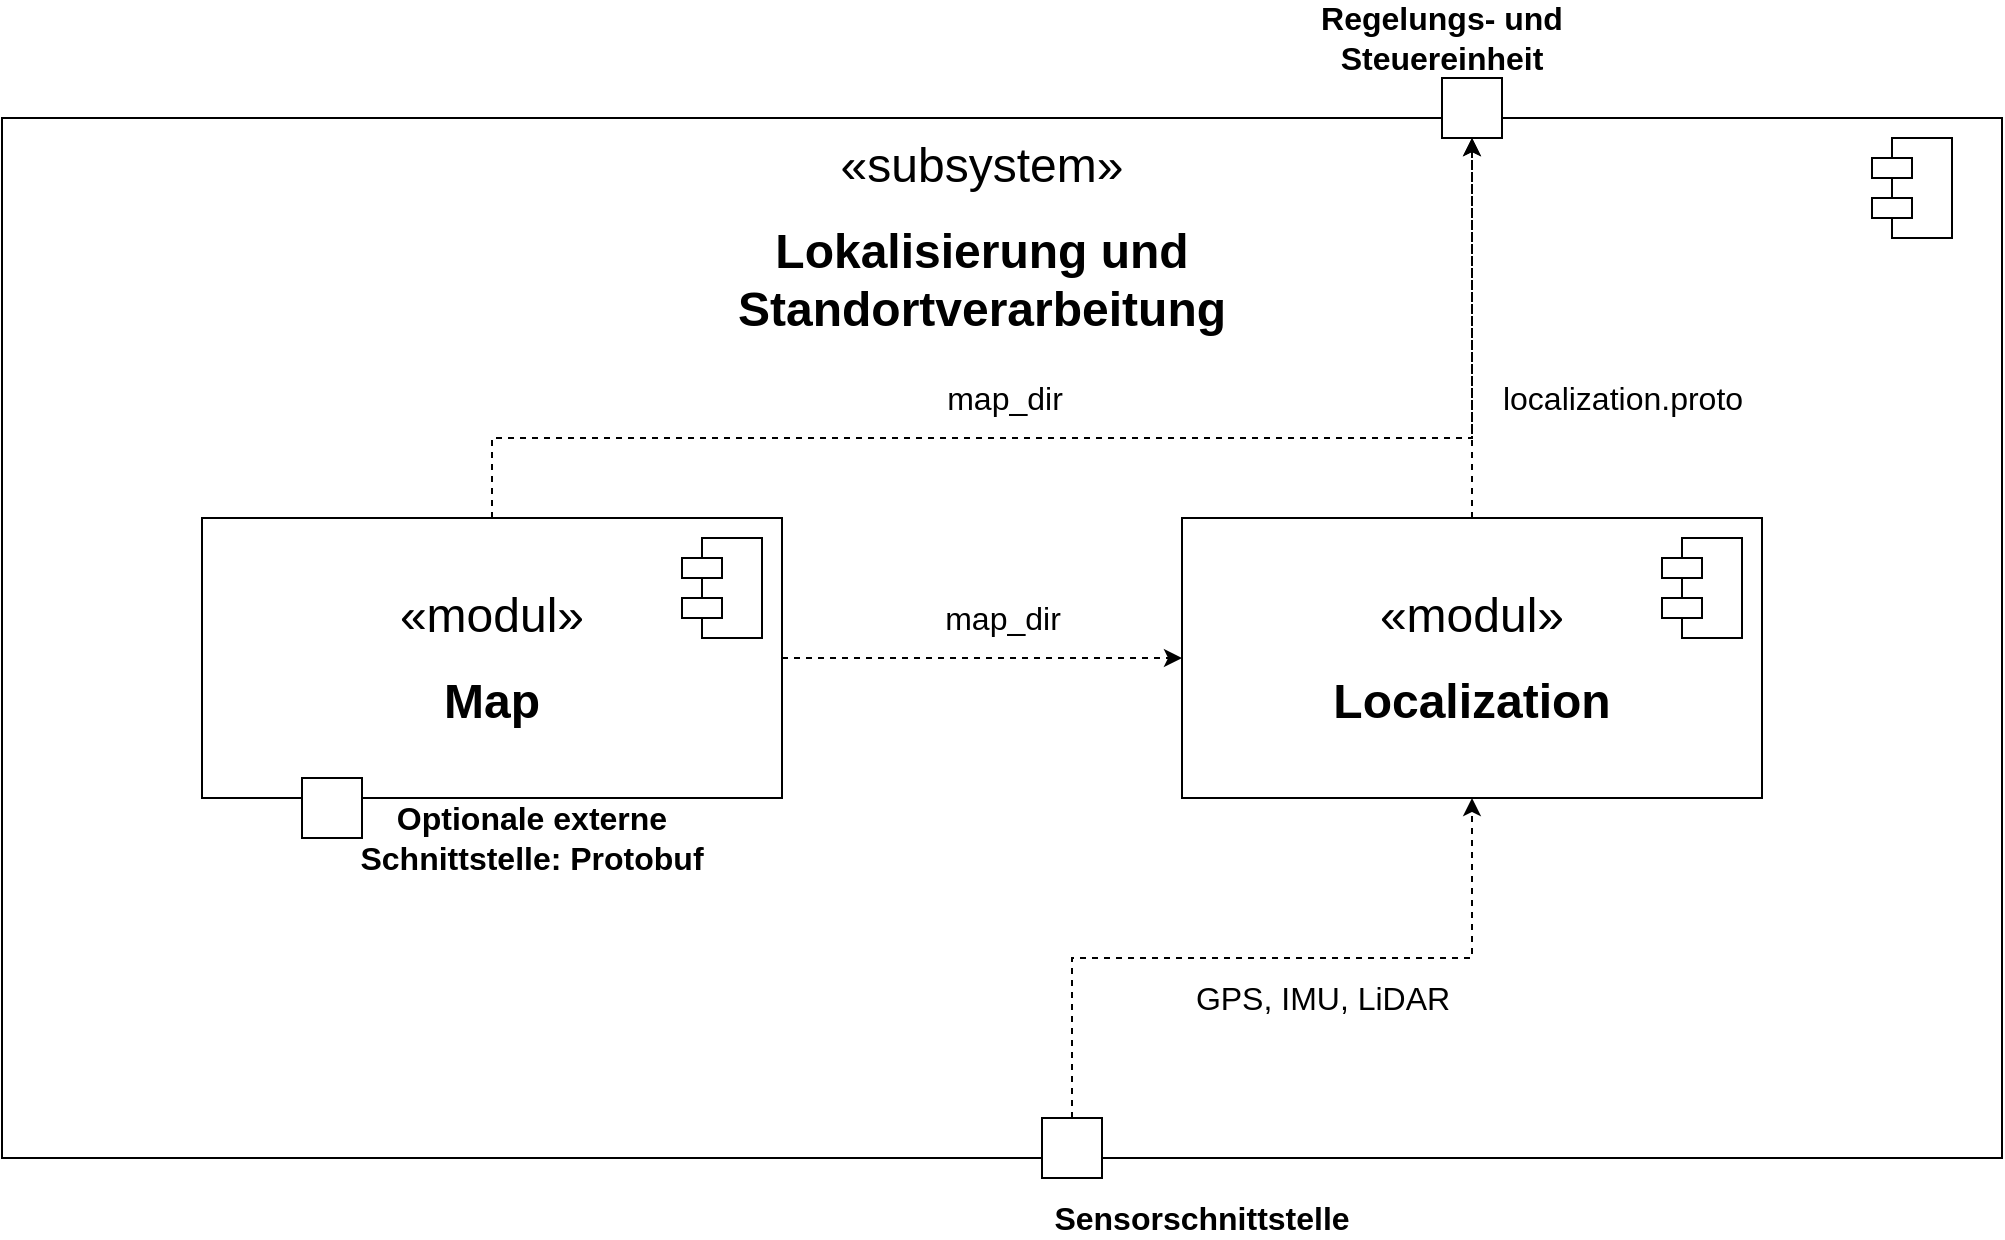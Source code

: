 <mxfile version="14.8.0" type="github">
  <diagram id="FLreBASEeihk8kV9lfdJ" name="Page-1">
    <mxGraphModel dx="2318" dy="950" grid="1" gridSize="10" guides="1" tooltips="1" connect="1" arrows="1" fold="1" page="1" pageScale="1" pageWidth="600" pageHeight="900" math="0" shadow="0">
      <root>
        <mxCell id="0" />
        <mxCell id="1" parent="0" />
        <mxCell id="7CbcZXymUS6anCwrq1Qo-1" value="" style="html=1;rounded=0;shadow=0;comic=0;labelBackgroundColor=none;strokeWidth=1;fontFamily=Verdana;fontSize=12;align=center;" vertex="1" parent="1">
          <mxGeometry x="-460" y="250" width="1000" height="520" as="geometry" />
        </mxCell>
        <mxCell id="7CbcZXymUS6anCwrq1Qo-2" value="" style="shape=module;align=left;spacingLeft=20;align=center;verticalAlign=top;" vertex="1" parent="1">
          <mxGeometry x="475" y="260" width="40" height="50" as="geometry" />
        </mxCell>
        <mxCell id="7CbcZXymUS6anCwrq1Qo-3" value="&lt;div style=&quot;font-size: 24px&quot;&gt;&lt;font style=&quot;font-size: 24px&quot;&gt;«subsystem&lt;/font&gt;&lt;font style=&quot;font-size: 24px&quot;&gt;»&lt;/font&gt;&lt;/div&gt;&lt;div&gt;&lt;font style=&quot;font-size: 12px&quot;&gt;&lt;br&gt;&lt;/font&gt;&lt;/div&gt;&lt;b&gt;&lt;font style=&quot;font-size: 24px&quot;&gt;Lokalisierung und Standortverarbeitung&lt;/font&gt;&lt;br&gt;&lt;/b&gt;" style="text;html=1;strokeColor=none;fillColor=none;align=center;verticalAlign=middle;whiteSpace=wrap;rounded=0;" vertex="1" parent="1">
          <mxGeometry x="-130" y="260" width="320" height="100" as="geometry" />
        </mxCell>
        <mxCell id="7CbcZXymUS6anCwrq1Qo-14" style="edgeStyle=orthogonalEdgeStyle;rounded=0;orthogonalLoop=1;jettySize=auto;html=1;entryX=0.5;entryY=1;entryDx=0;entryDy=0;dashed=1;" edge="1" parent="1" source="7CbcZXymUS6anCwrq1Qo-4" target="7CbcZXymUS6anCwrq1Qo-11">
          <mxGeometry relative="1" as="geometry">
            <Array as="points">
              <mxPoint x="-215" y="410" />
              <mxPoint x="275" y="410" />
            </Array>
          </mxGeometry>
        </mxCell>
        <mxCell id="7CbcZXymUS6anCwrq1Qo-18" value="map_dir" style="edgeLabel;html=1;align=center;verticalAlign=middle;resizable=0;points=[];fontSize=16;fontStyle=0" vertex="1" connectable="0" parent="7CbcZXymUS6anCwrq1Qo-14">
          <mxGeometry x="-0.104" y="-1" relative="1" as="geometry">
            <mxPoint x="-9" y="-21" as="offset" />
          </mxGeometry>
        </mxCell>
        <mxCell id="7CbcZXymUS6anCwrq1Qo-15" style="edgeStyle=orthogonalEdgeStyle;rounded=0;orthogonalLoop=1;jettySize=auto;html=1;entryX=0;entryY=0.5;entryDx=0;entryDy=0;dashed=1;" edge="1" parent="1" source="7CbcZXymUS6anCwrq1Qo-4" target="7CbcZXymUS6anCwrq1Qo-5">
          <mxGeometry relative="1" as="geometry" />
        </mxCell>
        <mxCell id="7CbcZXymUS6anCwrq1Qo-4" value="&lt;div style=&quot;font-size: 24px&quot;&gt;&lt;font style=&quot;font-size: 24px&quot;&gt;«modul&lt;/font&gt;&lt;font style=&quot;font-size: 24px&quot;&gt;»&lt;/font&gt;&lt;/div&gt;&lt;div&gt;&lt;font style=&quot;font-size: 12px&quot;&gt;&lt;br&gt;&lt;/font&gt;&lt;/div&gt;&lt;b&gt;&lt;font style=&quot;font-size: 24px&quot;&gt;Map&lt;/font&gt;&lt;br&gt;&lt;/b&gt;" style="rounded=0;whiteSpace=wrap;html=1;" vertex="1" parent="1">
          <mxGeometry x="-360" y="450" width="290" height="140" as="geometry" />
        </mxCell>
        <mxCell id="7CbcZXymUS6anCwrq1Qo-13" style="edgeStyle=orthogonalEdgeStyle;rounded=0;orthogonalLoop=1;jettySize=auto;html=1;entryX=0.5;entryY=1;entryDx=0;entryDy=0;dashed=1;" edge="1" parent="1" source="7CbcZXymUS6anCwrq1Qo-5" target="7CbcZXymUS6anCwrq1Qo-11">
          <mxGeometry relative="1" as="geometry">
            <Array as="points">
              <mxPoint x="275" y="290" />
              <mxPoint x="275" y="290" />
            </Array>
          </mxGeometry>
        </mxCell>
        <mxCell id="7CbcZXymUS6anCwrq1Qo-5" value="&lt;div style=&quot;font-size: 24px&quot;&gt;&lt;font style=&quot;font-size: 24px&quot;&gt;«modul&lt;/font&gt;&lt;font style=&quot;font-size: 24px&quot;&gt;»&lt;/font&gt;&lt;/div&gt;&lt;div&gt;&lt;font style=&quot;font-size: 12px&quot;&gt;&lt;br&gt;&lt;/font&gt;&lt;/div&gt;&lt;b&gt;&lt;font style=&quot;font-size: 24px&quot;&gt;Localization&lt;/font&gt;&lt;br&gt;&lt;/b&gt;" style="rounded=0;whiteSpace=wrap;html=1;" vertex="1" parent="1">
          <mxGeometry x="130" y="450" width="290" height="140" as="geometry" />
        </mxCell>
        <mxCell id="7CbcZXymUS6anCwrq1Qo-6" value="" style="shape=module;align=left;spacingLeft=20;align=center;verticalAlign=top;" vertex="1" parent="1">
          <mxGeometry x="-120" y="460" width="40" height="50" as="geometry" />
        </mxCell>
        <mxCell id="7CbcZXymUS6anCwrq1Qo-7" value="" style="shape=module;align=left;spacingLeft=20;align=center;verticalAlign=top;" vertex="1" parent="1">
          <mxGeometry x="370" y="460" width="40" height="50" as="geometry" />
        </mxCell>
        <mxCell id="7CbcZXymUS6anCwrq1Qo-17" style="edgeStyle=orthogonalEdgeStyle;rounded=0;orthogonalLoop=1;jettySize=auto;html=1;dashed=1;" edge="1" parent="1" source="7CbcZXymUS6anCwrq1Qo-8" target="7CbcZXymUS6anCwrq1Qo-5">
          <mxGeometry relative="1" as="geometry">
            <Array as="points">
              <mxPoint x="75" y="670" />
              <mxPoint x="275" y="670" />
            </Array>
          </mxGeometry>
        </mxCell>
        <mxCell id="7CbcZXymUS6anCwrq1Qo-8" value="" style="rounded=0;whiteSpace=wrap;html=1;" vertex="1" parent="1">
          <mxGeometry x="60" y="750" width="30" height="30" as="geometry" />
        </mxCell>
        <mxCell id="7CbcZXymUS6anCwrq1Qo-9" value="&lt;b&gt;&lt;font style=&quot;font-size: 16px&quot;&gt;Sensorschnittstelle&lt;/font&gt;&lt;/b&gt;" style="text;html=1;strokeColor=none;align=center;verticalAlign=middle;whiteSpace=wrap;rounded=0;fillColor=#ffffff;" vertex="1" parent="1">
          <mxGeometry x="80" y="790" width="120" height="20" as="geometry" />
        </mxCell>
        <mxCell id="7CbcZXymUS6anCwrq1Qo-11" value="" style="rounded=0;whiteSpace=wrap;html=1;" vertex="1" parent="1">
          <mxGeometry x="260" y="230" width="30" height="30" as="geometry" />
        </mxCell>
        <mxCell id="7CbcZXymUS6anCwrq1Qo-12" value="&lt;b&gt;&lt;font style=&quot;font-size: 16px&quot;&gt;Regelungs- und Steuereinheit&lt;br&gt;&lt;/font&gt;&lt;/b&gt;" style="text;html=1;strokeColor=none;align=center;verticalAlign=middle;whiteSpace=wrap;rounded=0;fillColor=#ffffff;" vertex="1" parent="1">
          <mxGeometry x="150" y="200" width="220" height="20" as="geometry" />
        </mxCell>
        <mxCell id="7CbcZXymUS6anCwrq1Qo-19" value="map_dir" style="edgeLabel;html=1;align=center;verticalAlign=middle;resizable=0;points=[];fontSize=16;fontStyle=0" vertex="1" connectable="0" parent="1">
          <mxGeometry x="39.997" y="500" as="geometry" />
        </mxCell>
        <mxCell id="7CbcZXymUS6anCwrq1Qo-20" value="" style="rounded=0;whiteSpace=wrap;html=1;" vertex="1" parent="1">
          <mxGeometry x="-310" y="580" width="30" height="30" as="geometry" />
        </mxCell>
        <mxCell id="7CbcZXymUS6anCwrq1Qo-21" value="&lt;b&gt;&lt;font style=&quot;font-size: 16px&quot;&gt;Optionale externe Schnittstelle: Protobuf&lt;/font&gt;&lt;/b&gt;" style="text;html=1;strokeColor=none;align=center;verticalAlign=middle;whiteSpace=wrap;rounded=0;" vertex="1" parent="1">
          <mxGeometry x="-310" y="600" width="230" height="20" as="geometry" />
        </mxCell>
        <mxCell id="7CbcZXymUS6anCwrq1Qo-22" value="localization.proto" style="edgeLabel;html=1;align=center;verticalAlign=middle;resizable=0;points=[];fontSize=16;fontStyle=0" vertex="1" connectable="0" parent="1">
          <mxGeometry x="349.997" y="390" as="geometry" />
        </mxCell>
        <mxCell id="7CbcZXymUS6anCwrq1Qo-23" value="GPS, IMU, LiDAR" style="edgeLabel;html=1;align=center;verticalAlign=middle;resizable=0;points=[];fontSize=16;fontStyle=0" vertex="1" connectable="0" parent="1">
          <mxGeometry x="199.997" y="690" as="geometry" />
        </mxCell>
      </root>
    </mxGraphModel>
  </diagram>
</mxfile>
